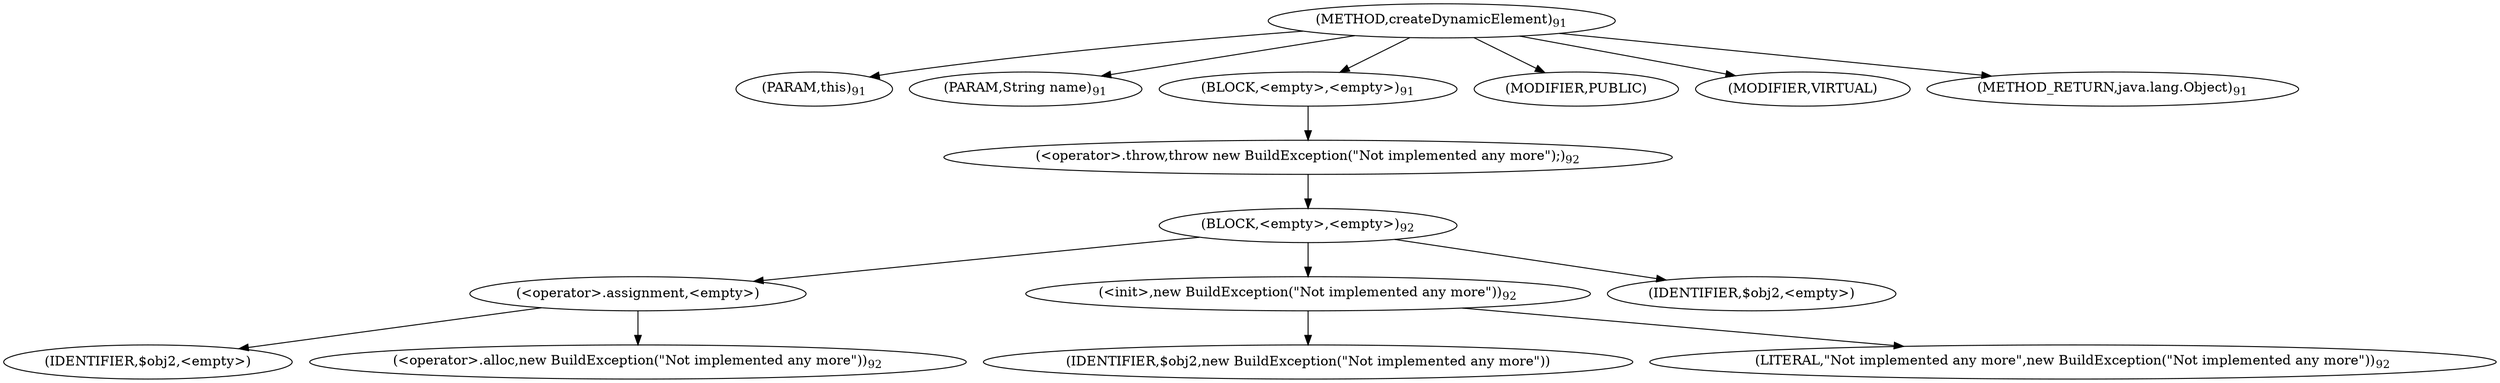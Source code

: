 digraph "createDynamicElement" {  
"123" [label = <(METHOD,createDynamicElement)<SUB>91</SUB>> ]
"124" [label = <(PARAM,this)<SUB>91</SUB>> ]
"125" [label = <(PARAM,String name)<SUB>91</SUB>> ]
"126" [label = <(BLOCK,&lt;empty&gt;,&lt;empty&gt;)<SUB>91</SUB>> ]
"127" [label = <(&lt;operator&gt;.throw,throw new BuildException(&quot;Not implemented any more&quot;);)<SUB>92</SUB>> ]
"128" [label = <(BLOCK,&lt;empty&gt;,&lt;empty&gt;)<SUB>92</SUB>> ]
"129" [label = <(&lt;operator&gt;.assignment,&lt;empty&gt;)> ]
"130" [label = <(IDENTIFIER,$obj2,&lt;empty&gt;)> ]
"131" [label = <(&lt;operator&gt;.alloc,new BuildException(&quot;Not implemented any more&quot;))<SUB>92</SUB>> ]
"132" [label = <(&lt;init&gt;,new BuildException(&quot;Not implemented any more&quot;))<SUB>92</SUB>> ]
"133" [label = <(IDENTIFIER,$obj2,new BuildException(&quot;Not implemented any more&quot;))> ]
"134" [label = <(LITERAL,&quot;Not implemented any more&quot;,new BuildException(&quot;Not implemented any more&quot;))<SUB>92</SUB>> ]
"135" [label = <(IDENTIFIER,$obj2,&lt;empty&gt;)> ]
"136" [label = <(MODIFIER,PUBLIC)> ]
"137" [label = <(MODIFIER,VIRTUAL)> ]
"138" [label = <(METHOD_RETURN,java.lang.Object)<SUB>91</SUB>> ]
  "123" -> "124" 
  "123" -> "125" 
  "123" -> "126" 
  "123" -> "136" 
  "123" -> "137" 
  "123" -> "138" 
  "126" -> "127" 
  "127" -> "128" 
  "128" -> "129" 
  "128" -> "132" 
  "128" -> "135" 
  "129" -> "130" 
  "129" -> "131" 
  "132" -> "133" 
  "132" -> "134" 
}
